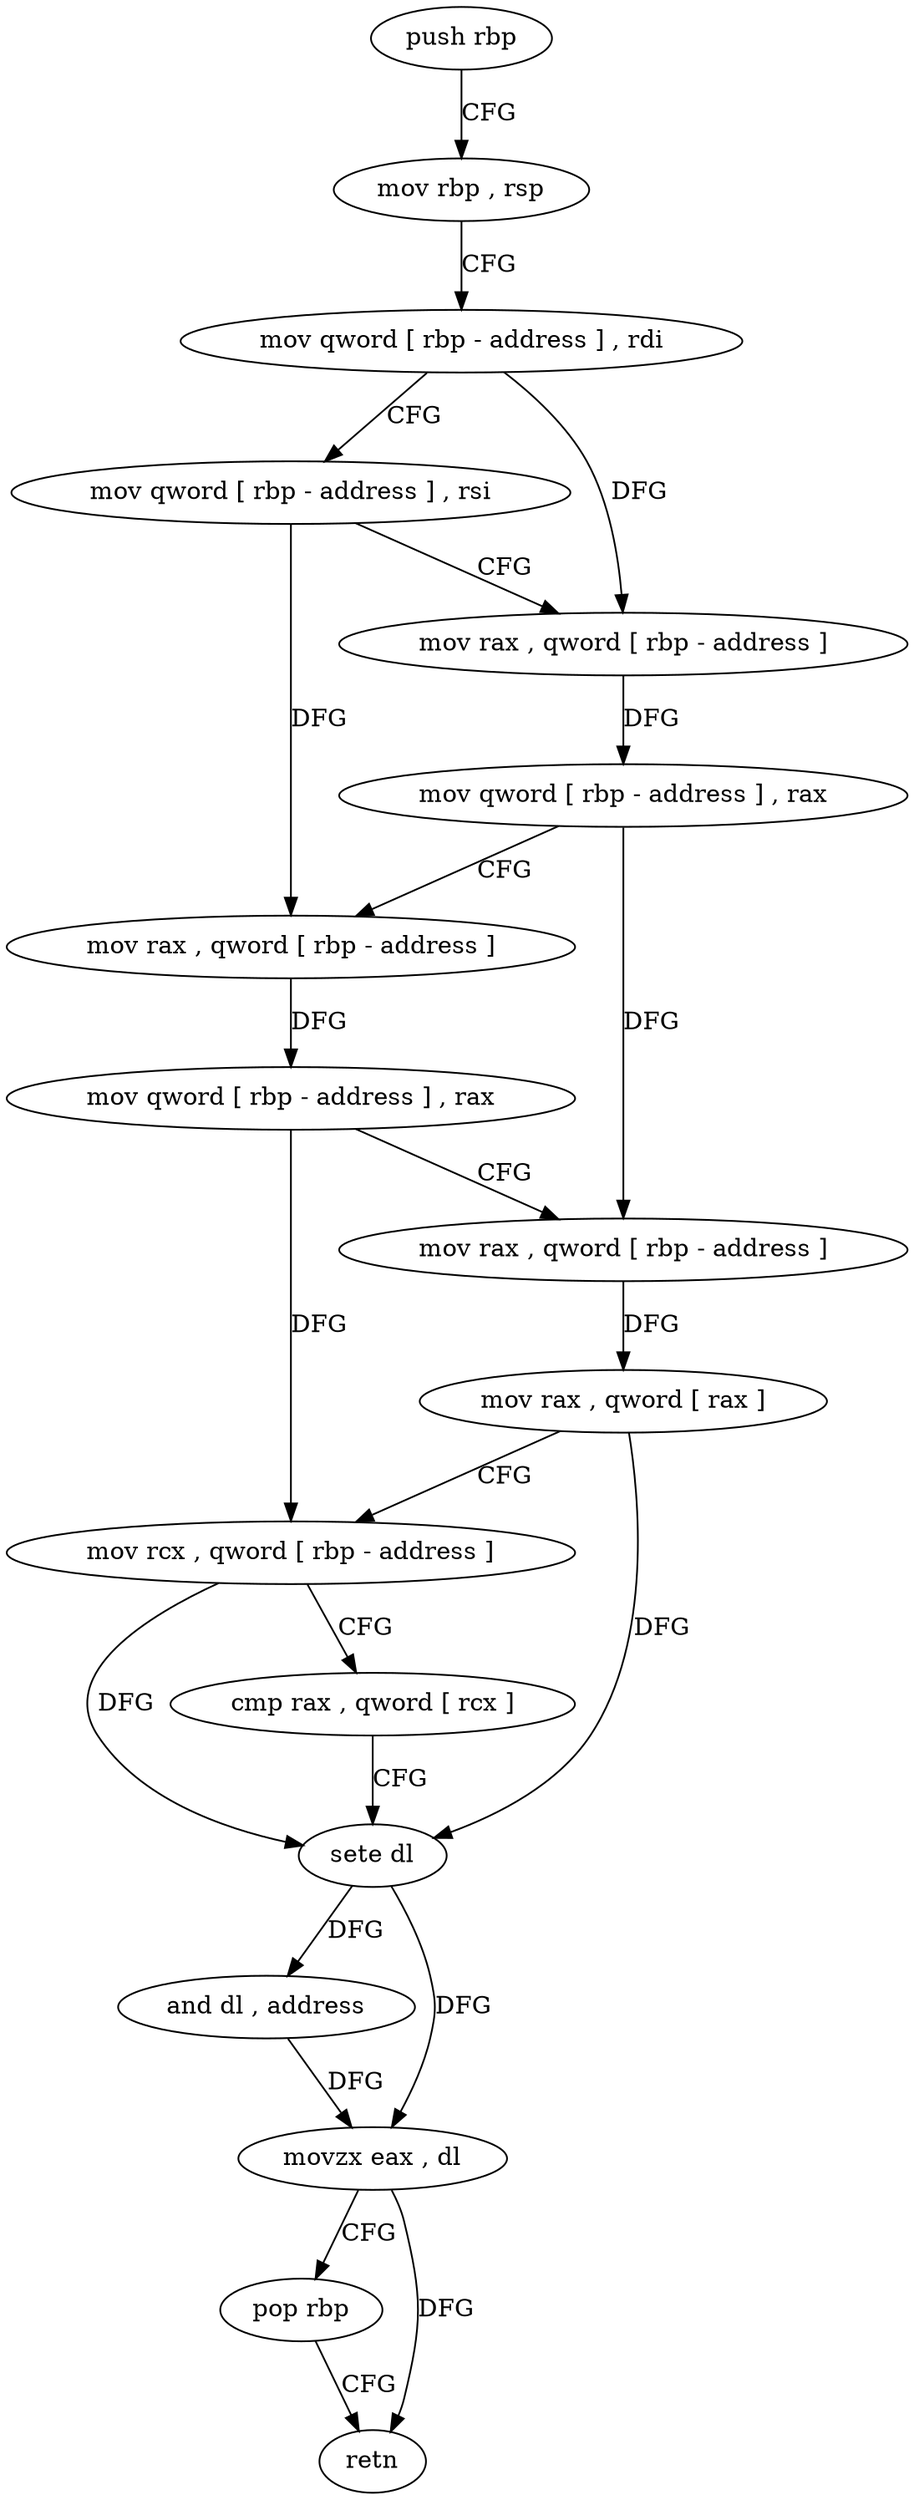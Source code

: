 digraph "func" {
"4226048" [label = "push rbp" ]
"4226049" [label = "mov rbp , rsp" ]
"4226052" [label = "mov qword [ rbp - address ] , rdi" ]
"4226056" [label = "mov qword [ rbp - address ] , rsi" ]
"4226060" [label = "mov rax , qword [ rbp - address ]" ]
"4226064" [label = "mov qword [ rbp - address ] , rax" ]
"4226068" [label = "mov rax , qword [ rbp - address ]" ]
"4226072" [label = "mov qword [ rbp - address ] , rax" ]
"4226076" [label = "mov rax , qword [ rbp - address ]" ]
"4226080" [label = "mov rax , qword [ rax ]" ]
"4226083" [label = "mov rcx , qword [ rbp - address ]" ]
"4226087" [label = "cmp rax , qword [ rcx ]" ]
"4226090" [label = "sete dl" ]
"4226093" [label = "and dl , address" ]
"4226096" [label = "movzx eax , dl" ]
"4226099" [label = "pop rbp" ]
"4226100" [label = "retn" ]
"4226048" -> "4226049" [ label = "CFG" ]
"4226049" -> "4226052" [ label = "CFG" ]
"4226052" -> "4226056" [ label = "CFG" ]
"4226052" -> "4226060" [ label = "DFG" ]
"4226056" -> "4226060" [ label = "CFG" ]
"4226056" -> "4226068" [ label = "DFG" ]
"4226060" -> "4226064" [ label = "DFG" ]
"4226064" -> "4226068" [ label = "CFG" ]
"4226064" -> "4226076" [ label = "DFG" ]
"4226068" -> "4226072" [ label = "DFG" ]
"4226072" -> "4226076" [ label = "CFG" ]
"4226072" -> "4226083" [ label = "DFG" ]
"4226076" -> "4226080" [ label = "DFG" ]
"4226080" -> "4226083" [ label = "CFG" ]
"4226080" -> "4226090" [ label = "DFG" ]
"4226083" -> "4226087" [ label = "CFG" ]
"4226083" -> "4226090" [ label = "DFG" ]
"4226087" -> "4226090" [ label = "CFG" ]
"4226090" -> "4226093" [ label = "DFG" ]
"4226090" -> "4226096" [ label = "DFG" ]
"4226093" -> "4226096" [ label = "DFG" ]
"4226096" -> "4226099" [ label = "CFG" ]
"4226096" -> "4226100" [ label = "DFG" ]
"4226099" -> "4226100" [ label = "CFG" ]
}

